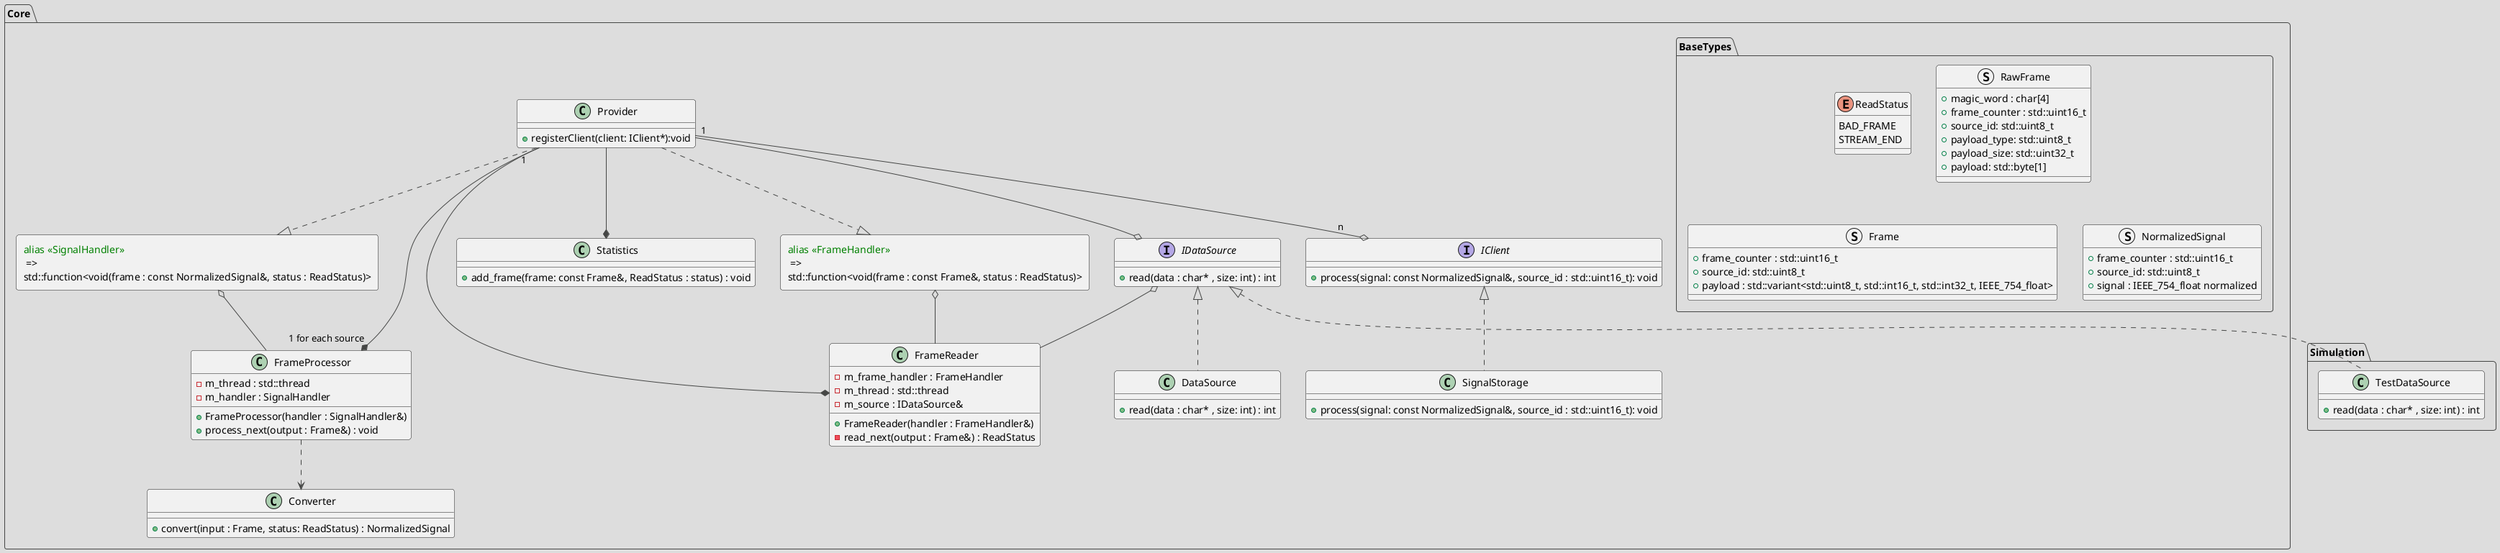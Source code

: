 @startuml
!theme toy

!unquoted procedure $element($alias, $description="", $label="", $technology="", $size=12, $colour="green")
rectangle $alias as "
<color:$colour>alias <<$alias>> </color>
 =>
$description"
!endprocedure

package "Core" {
  package BaseTypes
  {
    enum ReadStatus {
      BAD_FRAME
      STREAM_END
    }

    ' (alignas(1)) in gccc __attribute__((packed, aligned(1)))
    struct RawFrame  {
    + magic_word : char[4]
    + frame_counter : std::uint16_t
    + source_id: std::uint8_t
    + payload_type: std::uint8_t
    + payload_size: std::uint32_t
    + payload: std::byte[1]
    }

    struct Frame {
    + frame_counter : std::uint16_t
    + source_id: std::uint8_t
    + payload : std::variant<std::uint8_t, std::int16_t, std::int32_t, IEEE_754_float>
    }

    struct NormalizedSignal {
    + frame_counter : std::uint16_t
    + source_id: std::uint8_t
    + signal : IEEE_754_float normalized
    }
  }

  interface IDataSource {
  +read(data : char* , size: int) : int
  }

  class DataSource {
  +read(data : char* , size: int) : int
  }

  $element(FrameHandler, "std::function<void(frame : const Frame&, status : ReadStatus)>", $size=10, $technology="c++")

  class FrameReader {
  +FrameReader(handler : FrameHandler&)
  -read_next(output : Frame&) : ReadStatus
  -m_frame_handler : FrameHandler
  -m_thread : std::thread
  -m_source : IDataSource&
  }

  $element(SignalHandler, "std::function<void(frame : const NormalizedSignal&, status : ReadStatus)>", $size=10, $technology="c++")

  class FrameProcessor {
  +FrameProcessor(handler : SignalHandler&)
  +process_next(output : Frame&) : void
  -m_thread : std::thread
  -m_handler : SignalHandler
  }


  class Converter {
  +convert(input : Frame, status: ReadStatus) : NormalizedSignal
  }

  ' Client listener
  interface IClient {
  +process(signal: const NormalizedSignal&, source_id : std::uint16_t): void
  }

  class SignalStorage {
  +process(signal: const NormalizedSignal&, source_id : std::uint16_t): void
  }

  class Statistics
  {
  +add_frame(frame: const Frame&, ReadStatus : status) : void
  }

  class Provider {
  +registerClient(client: IClient*):void
  }
}


package Simulation
{
class TestDataSource {
+read(data : char* , size: int) : int
}
}

IDataSource <|.. DataSource
IDataSource <|.. TestDataSource
FrameReader -up-o IDataSource
FrameReader -up-o FrameHandler
FrameProcessor ..> Converter
FrameProcessor -up-o SignalHandler
Provider "1" --* "1 for each source" FrameProcessor
Provider --* FrameReader
Provider --* Statistics
Provider --o IDataSource
Provider "1" --o "n" IClient
Provider ..|> SignalHandler
Provider ..|> FrameHandler
SignalStorage .up.|> IClient
@enduml
